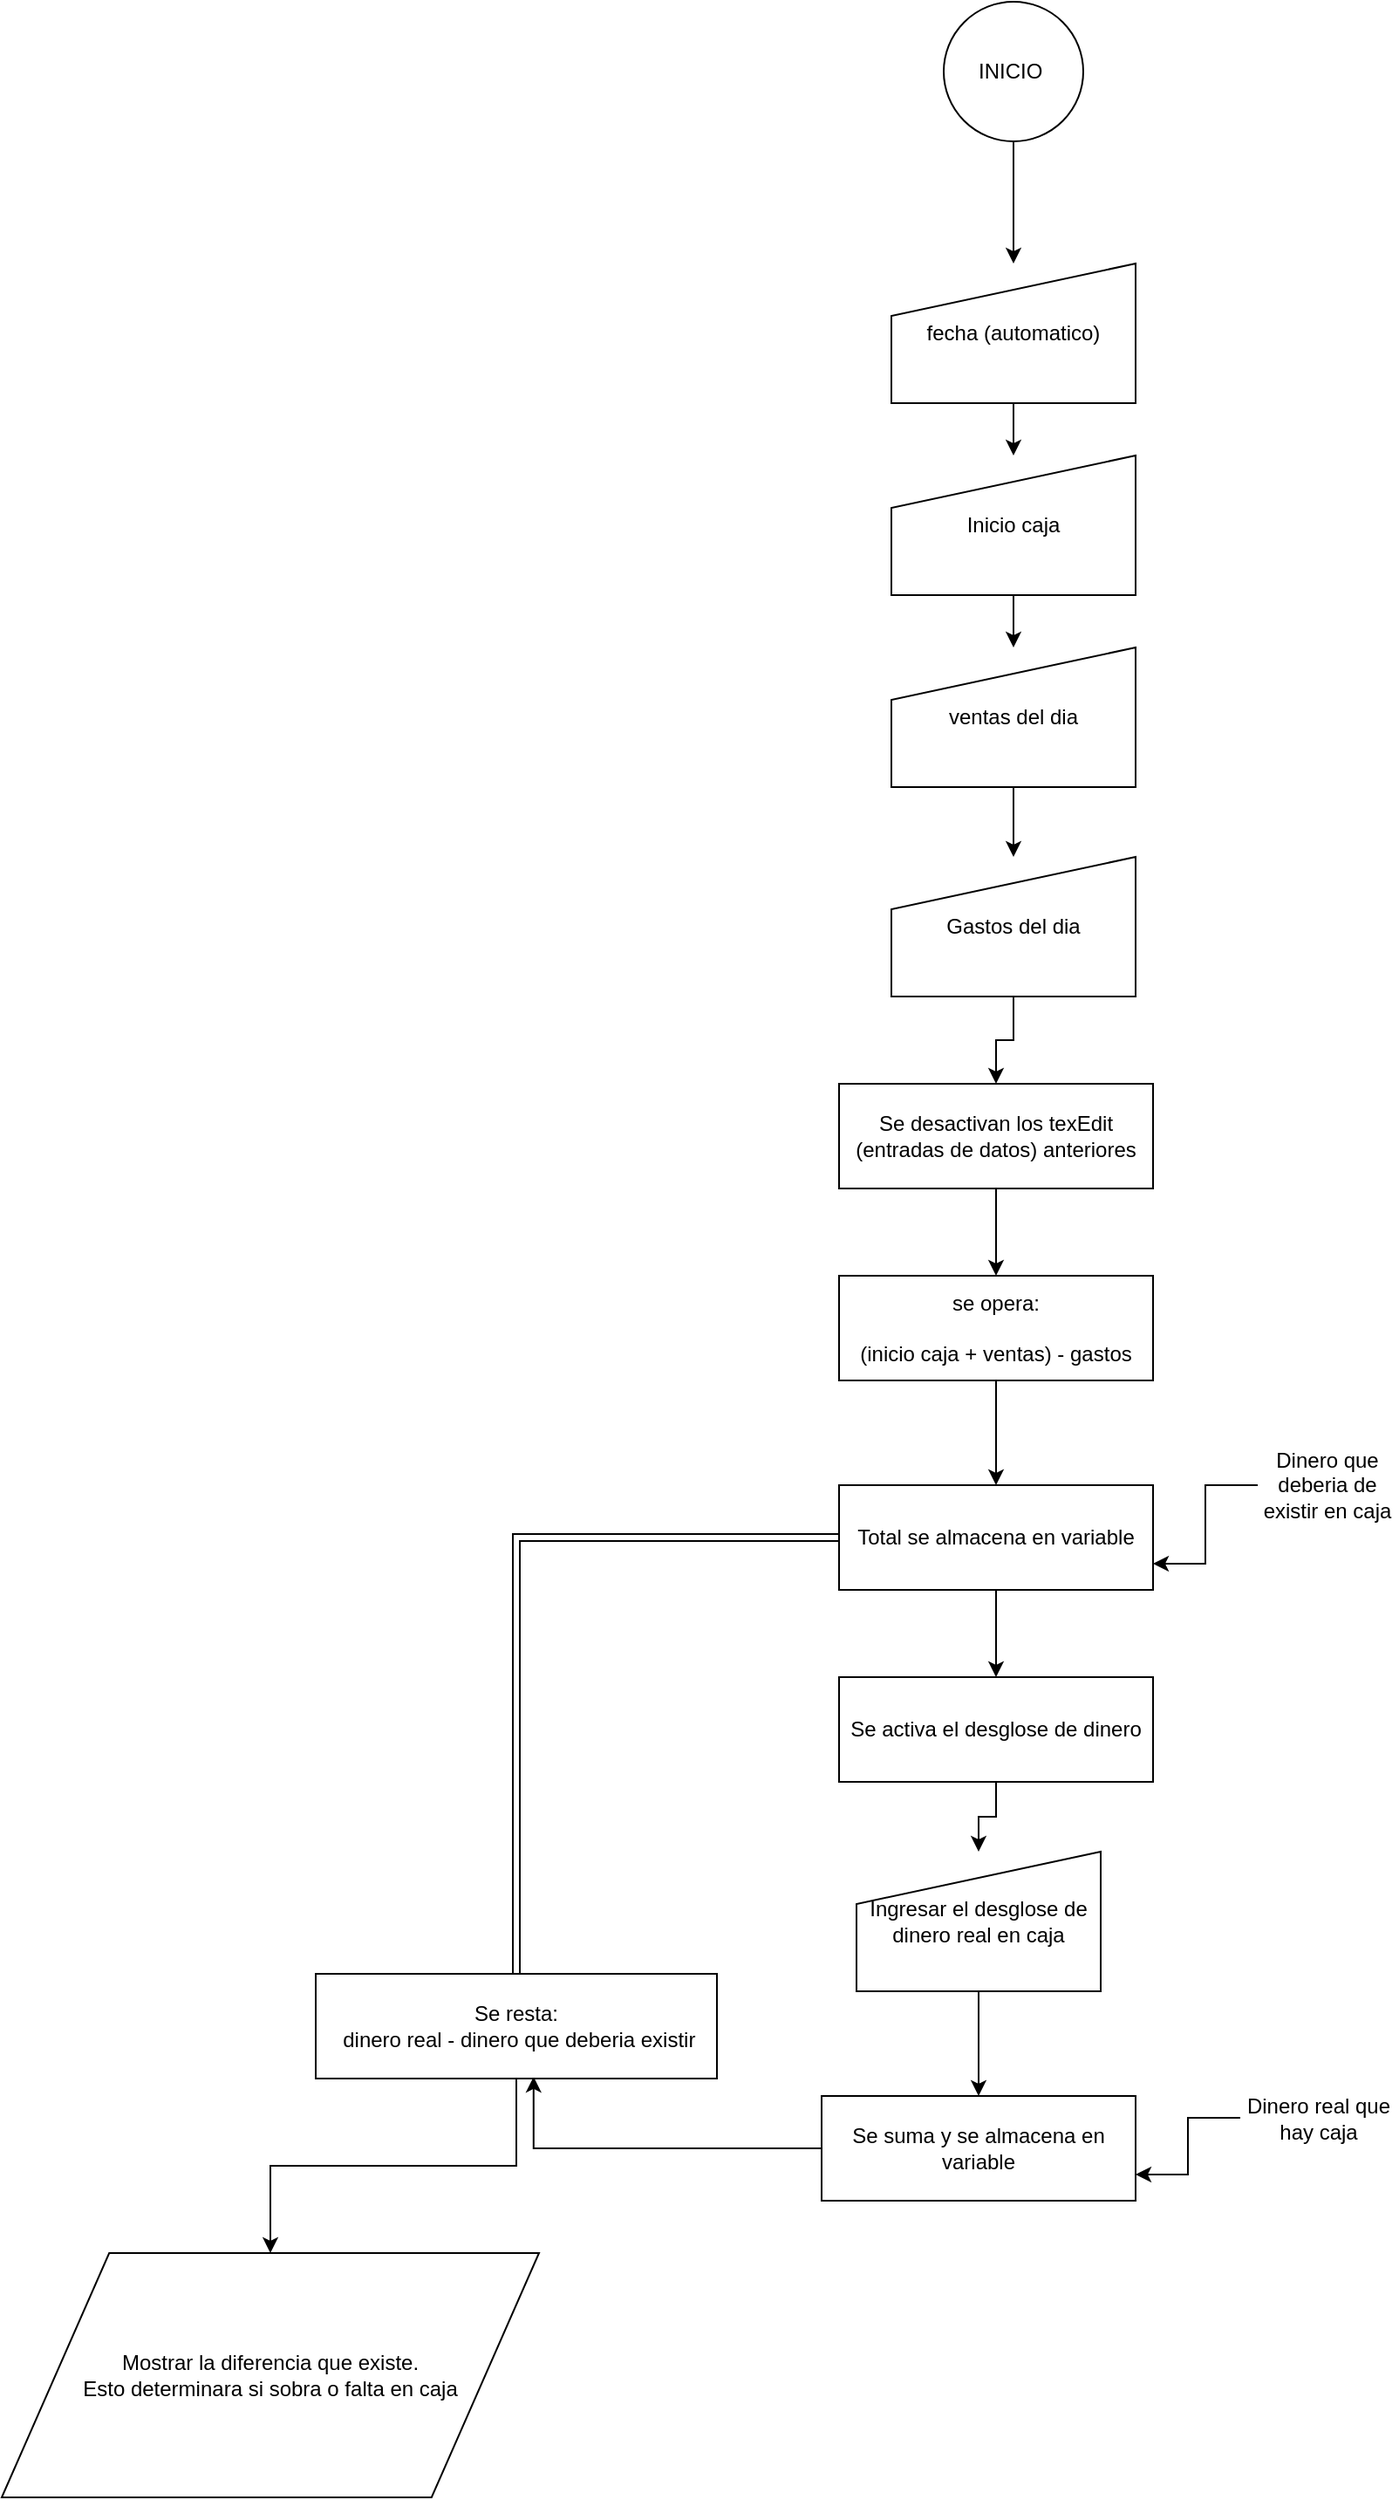 <mxfile version="10.6.0" type="device"><diagram id="JMmUp2rEFdSSr2wFXHF7" name="Página-1"><mxGraphModel dx="1200" dy="766" grid="1" gridSize="10" guides="1" tooltips="1" connect="1" arrows="1" fold="1" page="1" pageScale="1" pageWidth="10000" pageHeight="10000" math="0" shadow="0"><root><mxCell id="0"/><mxCell id="1" parent="0"/><mxCell id="MmUX53x7goW0XqxXp-30-8" style="edgeStyle=orthogonalEdgeStyle;rounded=0;orthogonalLoop=1;jettySize=auto;html=1;" edge="1" parent="1" source="MmUX53x7goW0XqxXp-30-1" target="MmUX53x7goW0XqxXp-30-2"><mxGeometry relative="1" as="geometry"/></mxCell><mxCell id="MmUX53x7goW0XqxXp-30-1" value="INICIO&amp;nbsp;&lt;br&gt;" style="ellipse;whiteSpace=wrap;html=1;aspect=fixed;" vertex="1" parent="1"><mxGeometry x="680" y="70" width="80" height="80" as="geometry"/></mxCell><mxCell id="MmUX53x7goW0XqxXp-30-9" style="edgeStyle=orthogonalEdgeStyle;rounded=0;orthogonalLoop=1;jettySize=auto;html=1;" edge="1" parent="1" source="MmUX53x7goW0XqxXp-30-2" target="MmUX53x7goW0XqxXp-30-3"><mxGeometry relative="1" as="geometry"/></mxCell><mxCell id="MmUX53x7goW0XqxXp-30-2" value="fecha (automatico)" style="shape=manualInput;whiteSpace=wrap;html=1;" vertex="1" parent="1"><mxGeometry x="650" y="220" width="140" height="80" as="geometry"/></mxCell><mxCell id="MmUX53x7goW0XqxXp-30-10" style="edgeStyle=orthogonalEdgeStyle;rounded=0;orthogonalLoop=1;jettySize=auto;html=1;" edge="1" parent="1" source="MmUX53x7goW0XqxXp-30-3" target="MmUX53x7goW0XqxXp-30-4"><mxGeometry relative="1" as="geometry"/></mxCell><mxCell id="MmUX53x7goW0XqxXp-30-3" value="Inicio caja&lt;br&gt;" style="shape=manualInput;whiteSpace=wrap;html=1;" vertex="1" parent="1"><mxGeometry x="650" y="330" width="140" height="80" as="geometry"/></mxCell><mxCell id="MmUX53x7goW0XqxXp-30-11" style="edgeStyle=orthogonalEdgeStyle;rounded=0;orthogonalLoop=1;jettySize=auto;html=1;" edge="1" parent="1" source="MmUX53x7goW0XqxXp-30-4" target="MmUX53x7goW0XqxXp-30-5"><mxGeometry relative="1" as="geometry"/></mxCell><mxCell id="MmUX53x7goW0XqxXp-30-4" value="ventas del dia" style="shape=manualInput;whiteSpace=wrap;html=1;" vertex="1" parent="1"><mxGeometry x="650" y="440" width="140" height="80" as="geometry"/></mxCell><mxCell id="MmUX53x7goW0XqxXp-30-37" style="edgeStyle=orthogonalEdgeStyle;rounded=0;orthogonalLoop=1;jettySize=auto;html=1;" edge="1" parent="1" source="MmUX53x7goW0XqxXp-30-5" target="MmUX53x7goW0XqxXp-30-17"><mxGeometry relative="1" as="geometry"/></mxCell><mxCell id="MmUX53x7goW0XqxXp-30-5" value="Gastos del dia" style="shape=manualInput;whiteSpace=wrap;html=1;" vertex="1" parent="1"><mxGeometry x="650" y="560" width="140" height="80" as="geometry"/></mxCell><mxCell id="MmUX53x7goW0XqxXp-30-16" style="edgeStyle=orthogonalEdgeStyle;rounded=0;orthogonalLoop=1;jettySize=auto;html=1;" edge="1" parent="1" source="MmUX53x7goW0XqxXp-30-7" target="MmUX53x7goW0XqxXp-30-15"><mxGeometry relative="1" as="geometry"/></mxCell><mxCell id="MmUX53x7goW0XqxXp-30-7" value="se opera:&lt;br&gt;&lt;br&gt;(inicio caja + ventas) - gastos&lt;br&gt;" style="rounded=0;whiteSpace=wrap;html=1;" vertex="1" parent="1"><mxGeometry x="620" y="800" width="180" height="60" as="geometry"/></mxCell><mxCell id="MmUX53x7goW0XqxXp-30-23" style="edgeStyle=orthogonalEdgeStyle;rounded=0;orthogonalLoop=1;jettySize=auto;html=1;" edge="1" parent="1" source="MmUX53x7goW0XqxXp-30-15" target="MmUX53x7goW0XqxXp-30-20"><mxGeometry relative="1" as="geometry"/></mxCell><mxCell id="MmUX53x7goW0XqxXp-30-34" style="edgeStyle=orthogonalEdgeStyle;rounded=0;orthogonalLoop=1;jettySize=auto;html=1;shape=link;" edge="1" parent="1" source="MmUX53x7goW0XqxXp-30-15" target="MmUX53x7goW0XqxXp-30-26"><mxGeometry relative="1" as="geometry"/></mxCell><mxCell id="MmUX53x7goW0XqxXp-30-15" value="Total se almacena en variable&lt;br&gt;" style="rounded=0;whiteSpace=wrap;html=1;" vertex="1" parent="1"><mxGeometry x="620" y="920" width="180" height="60" as="geometry"/></mxCell><mxCell id="MmUX53x7goW0XqxXp-30-19" style="edgeStyle=orthogonalEdgeStyle;rounded=0;orthogonalLoop=1;jettySize=auto;html=1;entryX=0.5;entryY=0;entryDx=0;entryDy=0;" edge="1" parent="1" source="MmUX53x7goW0XqxXp-30-17" target="MmUX53x7goW0XqxXp-30-7"><mxGeometry relative="1" as="geometry"/></mxCell><mxCell id="MmUX53x7goW0XqxXp-30-17" value="Se desactivan los texEdit (entradas de datos) anteriores&lt;br&gt;" style="rounded=0;whiteSpace=wrap;html=1;" vertex="1" parent="1"><mxGeometry x="620" y="690" width="180" height="60" as="geometry"/></mxCell><mxCell id="MmUX53x7goW0XqxXp-30-38" style="edgeStyle=orthogonalEdgeStyle;rounded=0;orthogonalLoop=1;jettySize=auto;html=1;" edge="1" parent="1" source="MmUX53x7goW0XqxXp-30-20" target="MmUX53x7goW0XqxXp-30-24"><mxGeometry relative="1" as="geometry"/></mxCell><mxCell id="MmUX53x7goW0XqxXp-30-20" value="Se activa el desglose de dinero&lt;br&gt;" style="rounded=0;whiteSpace=wrap;html=1;" vertex="1" parent="1"><mxGeometry x="620" y="1030" width="180" height="60" as="geometry"/></mxCell><mxCell id="MmUX53x7goW0XqxXp-30-39" style="edgeStyle=orthogonalEdgeStyle;rounded=0;orthogonalLoop=1;jettySize=auto;html=1;entryX=0.5;entryY=0;entryDx=0;entryDy=0;" edge="1" parent="1" source="MmUX53x7goW0XqxXp-30-24" target="MmUX53x7goW0XqxXp-30-25"><mxGeometry relative="1" as="geometry"/></mxCell><mxCell id="MmUX53x7goW0XqxXp-30-24" value="Ingresar el desglose de dinero real en caja" style="shape=manualInput;whiteSpace=wrap;html=1;" vertex="1" parent="1"><mxGeometry x="630" y="1130" width="140" height="80" as="geometry"/></mxCell><mxCell id="MmUX53x7goW0XqxXp-30-35" style="edgeStyle=orthogonalEdgeStyle;rounded=0;orthogonalLoop=1;jettySize=auto;html=1;entryX=0.543;entryY=0.983;entryDx=0;entryDy=0;entryPerimeter=0;" edge="1" parent="1" source="MmUX53x7goW0XqxXp-30-25" target="MmUX53x7goW0XqxXp-30-26"><mxGeometry relative="1" as="geometry"/></mxCell><mxCell id="MmUX53x7goW0XqxXp-30-25" value="Se suma y se almacena en variable&lt;br&gt;" style="rounded=0;whiteSpace=wrap;html=1;" vertex="1" parent="1"><mxGeometry x="610" y="1270" width="180" height="60" as="geometry"/></mxCell><mxCell id="MmUX53x7goW0XqxXp-30-41" style="edgeStyle=orthogonalEdgeStyle;rounded=0;orthogonalLoop=1;jettySize=auto;html=1;" edge="1" parent="1" source="MmUX53x7goW0XqxXp-30-26" target="MmUX53x7goW0XqxXp-30-40"><mxGeometry relative="1" as="geometry"/></mxCell><mxCell id="MmUX53x7goW0XqxXp-30-26" value="Se resta:&lt;br&gt;&amp;nbsp;dinero real - dinero que deberia existir&lt;br&gt;" style="rounded=0;whiteSpace=wrap;html=1;" vertex="1" parent="1"><mxGeometry x="320" y="1200" width="230" height="60" as="geometry"/></mxCell><mxCell id="MmUX53x7goW0XqxXp-30-31" style="edgeStyle=orthogonalEdgeStyle;rounded=0;orthogonalLoop=1;jettySize=auto;html=1;entryX=1;entryY=0.75;entryDx=0;entryDy=0;" edge="1" parent="1" source="MmUX53x7goW0XqxXp-30-27" target="MmUX53x7goW0XqxXp-30-15"><mxGeometry relative="1" as="geometry"/></mxCell><mxCell id="MmUX53x7goW0XqxXp-30-27" value="Dinero que deberia de existir en caja" style="text;html=1;strokeColor=none;fillColor=none;align=center;verticalAlign=middle;whiteSpace=wrap;rounded=0;" vertex="1" parent="1"><mxGeometry x="860" y="910" width="80" height="20" as="geometry"/></mxCell><mxCell id="MmUX53x7goW0XqxXp-30-33" style="edgeStyle=orthogonalEdgeStyle;rounded=0;orthogonalLoop=1;jettySize=auto;html=1;entryX=1;entryY=0.75;entryDx=0;entryDy=0;" edge="1" parent="1" source="MmUX53x7goW0XqxXp-30-32" target="MmUX53x7goW0XqxXp-30-25"><mxGeometry relative="1" as="geometry"/></mxCell><mxCell id="MmUX53x7goW0XqxXp-30-32" value="Dinero real que hay caja" style="text;html=1;strokeColor=none;fillColor=none;align=center;verticalAlign=middle;whiteSpace=wrap;rounded=0;" vertex="1" parent="1"><mxGeometry x="850" y="1260" width="90" height="45" as="geometry"/></mxCell><mxCell id="MmUX53x7goW0XqxXp-30-40" value="Mostrar la diferencia que existe.&lt;br&gt;Esto determinara si sobra o falta en caja&lt;br&gt;" style="shape=parallelogram;perimeter=parallelogramPerimeter;whiteSpace=wrap;html=1;" vertex="1" parent="1"><mxGeometry x="140" y="1360" width="308" height="140" as="geometry"/></mxCell></root></mxGraphModel></diagram></mxfile>